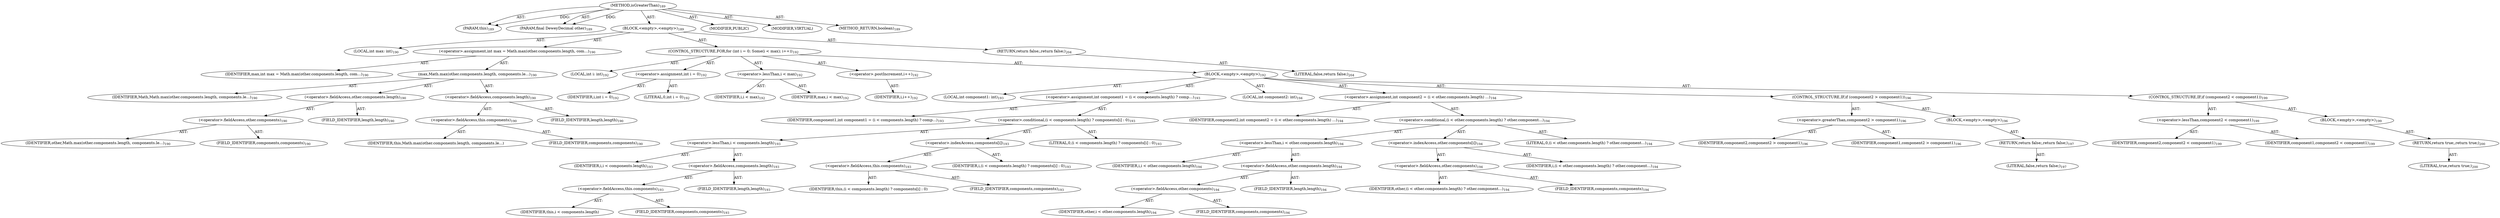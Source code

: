 digraph "isGreaterThan" {  
"111669149703" [label = <(METHOD,isGreaterThan)<SUB>189</SUB>> ]
"115964117005" [label = <(PARAM,this)<SUB>189</SUB>> ]
"115964117006" [label = <(PARAM,final DeweyDecimal other)<SUB>189</SUB>> ]
"25769803792" [label = <(BLOCK,&lt;empty&gt;,&lt;empty&gt;)<SUB>189</SUB>> ]
"94489280523" [label = <(LOCAL,int max: int)<SUB>190</SUB>> ]
"30064771150" [label = <(&lt;operator&gt;.assignment,int max = Math.max(other.components.length, com...)<SUB>190</SUB>> ]
"68719476800" [label = <(IDENTIFIER,max,int max = Math.max(other.components.length, com...)<SUB>190</SUB>> ]
"30064771151" [label = <(max,Math.max(other.components.length, components.le...)<SUB>190</SUB>> ]
"68719476801" [label = <(IDENTIFIER,Math,Math.max(other.components.length, components.le...)<SUB>190</SUB>> ]
"30064771152" [label = <(&lt;operator&gt;.fieldAccess,other.components.length)<SUB>190</SUB>> ]
"30064771153" [label = <(&lt;operator&gt;.fieldAccess,other.components)<SUB>190</SUB>> ]
"68719476802" [label = <(IDENTIFIER,other,Math.max(other.components.length, components.le...)<SUB>190</SUB>> ]
"55834574869" [label = <(FIELD_IDENTIFIER,components,components)<SUB>190</SUB>> ]
"55834574870" [label = <(FIELD_IDENTIFIER,length,length)<SUB>190</SUB>> ]
"30064771154" [label = <(&lt;operator&gt;.fieldAccess,components.length)<SUB>190</SUB>> ]
"30064771155" [label = <(&lt;operator&gt;.fieldAccess,this.components)<SUB>190</SUB>> ]
"68719476803" [label = <(IDENTIFIER,this,Math.max(other.components.length, components.le...)> ]
"55834574871" [label = <(FIELD_IDENTIFIER,components,components)<SUB>190</SUB>> ]
"55834574872" [label = <(FIELD_IDENTIFIER,length,length)<SUB>190</SUB>> ]
"47244640263" [label = <(CONTROL_STRUCTURE,FOR,for (int i = 0; Some(i &lt; max); i++))<SUB>192</SUB>> ]
"94489280524" [label = <(LOCAL,int i: int)<SUB>192</SUB>> ]
"30064771156" [label = <(&lt;operator&gt;.assignment,int i = 0)<SUB>192</SUB>> ]
"68719476804" [label = <(IDENTIFIER,i,int i = 0)<SUB>192</SUB>> ]
"90194313230" [label = <(LITERAL,0,int i = 0)<SUB>192</SUB>> ]
"30064771157" [label = <(&lt;operator&gt;.lessThan,i &lt; max)<SUB>192</SUB>> ]
"68719476805" [label = <(IDENTIFIER,i,i &lt; max)<SUB>192</SUB>> ]
"68719476806" [label = <(IDENTIFIER,max,i &lt; max)<SUB>192</SUB>> ]
"30064771158" [label = <(&lt;operator&gt;.postIncrement,i++)<SUB>192</SUB>> ]
"68719476807" [label = <(IDENTIFIER,i,i++)<SUB>192</SUB>> ]
"25769803793" [label = <(BLOCK,&lt;empty&gt;,&lt;empty&gt;)<SUB>192</SUB>> ]
"94489280525" [label = <(LOCAL,int component1: int)<SUB>193</SUB>> ]
"30064771159" [label = <(&lt;operator&gt;.assignment,int component1 = (i &lt; components.length) ? comp...)<SUB>193</SUB>> ]
"68719476808" [label = <(IDENTIFIER,component1,int component1 = (i &lt; components.length) ? comp...)<SUB>193</SUB>> ]
"30064771160" [label = <(&lt;operator&gt;.conditional,(i &lt; components.length) ? components[i] : 0)<SUB>193</SUB>> ]
"30064771161" [label = <(&lt;operator&gt;.lessThan,i &lt; components.length)<SUB>193</SUB>> ]
"68719476809" [label = <(IDENTIFIER,i,i &lt; components.length)<SUB>193</SUB>> ]
"30064771162" [label = <(&lt;operator&gt;.fieldAccess,components.length)<SUB>193</SUB>> ]
"30064771163" [label = <(&lt;operator&gt;.fieldAccess,this.components)<SUB>193</SUB>> ]
"68719476810" [label = <(IDENTIFIER,this,i &lt; components.length)> ]
"55834574873" [label = <(FIELD_IDENTIFIER,components,components)<SUB>193</SUB>> ]
"55834574874" [label = <(FIELD_IDENTIFIER,length,length)<SUB>193</SUB>> ]
"30064771164" [label = <(&lt;operator&gt;.indexAccess,components[i])<SUB>193</SUB>> ]
"30064771165" [label = <(&lt;operator&gt;.fieldAccess,this.components)<SUB>193</SUB>> ]
"68719476811" [label = <(IDENTIFIER,this,(i &lt; components.length) ? components[i] : 0)> ]
"55834574875" [label = <(FIELD_IDENTIFIER,components,components)<SUB>193</SUB>> ]
"68719476812" [label = <(IDENTIFIER,i,(i &lt; components.length) ? components[i] : 0)<SUB>193</SUB>> ]
"90194313231" [label = <(LITERAL,0,(i &lt; components.length) ? components[i] : 0)<SUB>193</SUB>> ]
"94489280526" [label = <(LOCAL,int component2: int)<SUB>194</SUB>> ]
"30064771166" [label = <(&lt;operator&gt;.assignment,int component2 = (i &lt; other.components.length) ...)<SUB>194</SUB>> ]
"68719476813" [label = <(IDENTIFIER,component2,int component2 = (i &lt; other.components.length) ...)<SUB>194</SUB>> ]
"30064771167" [label = <(&lt;operator&gt;.conditional,(i &lt; other.components.length) ? other.component...)<SUB>194</SUB>> ]
"30064771168" [label = <(&lt;operator&gt;.lessThan,i &lt; other.components.length)<SUB>194</SUB>> ]
"68719476814" [label = <(IDENTIFIER,i,i &lt; other.components.length)<SUB>194</SUB>> ]
"30064771169" [label = <(&lt;operator&gt;.fieldAccess,other.components.length)<SUB>194</SUB>> ]
"30064771170" [label = <(&lt;operator&gt;.fieldAccess,other.components)<SUB>194</SUB>> ]
"68719476815" [label = <(IDENTIFIER,other,i &lt; other.components.length)<SUB>194</SUB>> ]
"55834574876" [label = <(FIELD_IDENTIFIER,components,components)<SUB>194</SUB>> ]
"55834574877" [label = <(FIELD_IDENTIFIER,length,length)<SUB>194</SUB>> ]
"30064771171" [label = <(&lt;operator&gt;.indexAccess,other.components[i])<SUB>194</SUB>> ]
"30064771172" [label = <(&lt;operator&gt;.fieldAccess,other.components)<SUB>194</SUB>> ]
"68719476816" [label = <(IDENTIFIER,other,(i &lt; other.components.length) ? other.component...)<SUB>194</SUB>> ]
"55834574878" [label = <(FIELD_IDENTIFIER,components,components)<SUB>194</SUB>> ]
"68719476817" [label = <(IDENTIFIER,i,(i &lt; other.components.length) ? other.component...)<SUB>194</SUB>> ]
"90194313232" [label = <(LITERAL,0,(i &lt; other.components.length) ? other.component...)<SUB>194</SUB>> ]
"47244640264" [label = <(CONTROL_STRUCTURE,IF,if (component2 &gt; component1))<SUB>196</SUB>> ]
"30064771173" [label = <(&lt;operator&gt;.greaterThan,component2 &gt; component1)<SUB>196</SUB>> ]
"68719476818" [label = <(IDENTIFIER,component2,component2 &gt; component1)<SUB>196</SUB>> ]
"68719476819" [label = <(IDENTIFIER,component1,component2 &gt; component1)<SUB>196</SUB>> ]
"25769803794" [label = <(BLOCK,&lt;empty&gt;,&lt;empty&gt;)<SUB>196</SUB>> ]
"146028888070" [label = <(RETURN,return false;,return false;)<SUB>197</SUB>> ]
"90194313233" [label = <(LITERAL,false,return false;)<SUB>197</SUB>> ]
"47244640265" [label = <(CONTROL_STRUCTURE,IF,if (component2 &lt; component1))<SUB>199</SUB>> ]
"30064771174" [label = <(&lt;operator&gt;.lessThan,component2 &lt; component1)<SUB>199</SUB>> ]
"68719476820" [label = <(IDENTIFIER,component2,component2 &lt; component1)<SUB>199</SUB>> ]
"68719476821" [label = <(IDENTIFIER,component1,component2 &lt; component1)<SUB>199</SUB>> ]
"25769803795" [label = <(BLOCK,&lt;empty&gt;,&lt;empty&gt;)<SUB>199</SUB>> ]
"146028888071" [label = <(RETURN,return true;,return true;)<SUB>200</SUB>> ]
"90194313234" [label = <(LITERAL,true,return true;)<SUB>200</SUB>> ]
"146028888072" [label = <(RETURN,return false;,return false;)<SUB>204</SUB>> ]
"90194313235" [label = <(LITERAL,false,return false;)<SUB>204</SUB>> ]
"133143986191" [label = <(MODIFIER,PUBLIC)> ]
"133143986192" [label = <(MODIFIER,VIRTUAL)> ]
"128849018887" [label = <(METHOD_RETURN,boolean)<SUB>189</SUB>> ]
  "111669149703" -> "115964117005"  [ label = "AST: "] 
  "111669149703" -> "115964117006"  [ label = "AST: "] 
  "111669149703" -> "25769803792"  [ label = "AST: "] 
  "111669149703" -> "133143986191"  [ label = "AST: "] 
  "111669149703" -> "133143986192"  [ label = "AST: "] 
  "111669149703" -> "128849018887"  [ label = "AST: "] 
  "25769803792" -> "94489280523"  [ label = "AST: "] 
  "25769803792" -> "30064771150"  [ label = "AST: "] 
  "25769803792" -> "47244640263"  [ label = "AST: "] 
  "25769803792" -> "146028888072"  [ label = "AST: "] 
  "30064771150" -> "68719476800"  [ label = "AST: "] 
  "30064771150" -> "30064771151"  [ label = "AST: "] 
  "30064771151" -> "68719476801"  [ label = "AST: "] 
  "30064771151" -> "30064771152"  [ label = "AST: "] 
  "30064771151" -> "30064771154"  [ label = "AST: "] 
  "30064771152" -> "30064771153"  [ label = "AST: "] 
  "30064771152" -> "55834574870"  [ label = "AST: "] 
  "30064771153" -> "68719476802"  [ label = "AST: "] 
  "30064771153" -> "55834574869"  [ label = "AST: "] 
  "30064771154" -> "30064771155"  [ label = "AST: "] 
  "30064771154" -> "55834574872"  [ label = "AST: "] 
  "30064771155" -> "68719476803"  [ label = "AST: "] 
  "30064771155" -> "55834574871"  [ label = "AST: "] 
  "47244640263" -> "94489280524"  [ label = "AST: "] 
  "47244640263" -> "30064771156"  [ label = "AST: "] 
  "47244640263" -> "30064771157"  [ label = "AST: "] 
  "47244640263" -> "30064771158"  [ label = "AST: "] 
  "47244640263" -> "25769803793"  [ label = "AST: "] 
  "30064771156" -> "68719476804"  [ label = "AST: "] 
  "30064771156" -> "90194313230"  [ label = "AST: "] 
  "30064771157" -> "68719476805"  [ label = "AST: "] 
  "30064771157" -> "68719476806"  [ label = "AST: "] 
  "30064771158" -> "68719476807"  [ label = "AST: "] 
  "25769803793" -> "94489280525"  [ label = "AST: "] 
  "25769803793" -> "30064771159"  [ label = "AST: "] 
  "25769803793" -> "94489280526"  [ label = "AST: "] 
  "25769803793" -> "30064771166"  [ label = "AST: "] 
  "25769803793" -> "47244640264"  [ label = "AST: "] 
  "25769803793" -> "47244640265"  [ label = "AST: "] 
  "30064771159" -> "68719476808"  [ label = "AST: "] 
  "30064771159" -> "30064771160"  [ label = "AST: "] 
  "30064771160" -> "30064771161"  [ label = "AST: "] 
  "30064771160" -> "30064771164"  [ label = "AST: "] 
  "30064771160" -> "90194313231"  [ label = "AST: "] 
  "30064771161" -> "68719476809"  [ label = "AST: "] 
  "30064771161" -> "30064771162"  [ label = "AST: "] 
  "30064771162" -> "30064771163"  [ label = "AST: "] 
  "30064771162" -> "55834574874"  [ label = "AST: "] 
  "30064771163" -> "68719476810"  [ label = "AST: "] 
  "30064771163" -> "55834574873"  [ label = "AST: "] 
  "30064771164" -> "30064771165"  [ label = "AST: "] 
  "30064771164" -> "68719476812"  [ label = "AST: "] 
  "30064771165" -> "68719476811"  [ label = "AST: "] 
  "30064771165" -> "55834574875"  [ label = "AST: "] 
  "30064771166" -> "68719476813"  [ label = "AST: "] 
  "30064771166" -> "30064771167"  [ label = "AST: "] 
  "30064771167" -> "30064771168"  [ label = "AST: "] 
  "30064771167" -> "30064771171"  [ label = "AST: "] 
  "30064771167" -> "90194313232"  [ label = "AST: "] 
  "30064771168" -> "68719476814"  [ label = "AST: "] 
  "30064771168" -> "30064771169"  [ label = "AST: "] 
  "30064771169" -> "30064771170"  [ label = "AST: "] 
  "30064771169" -> "55834574877"  [ label = "AST: "] 
  "30064771170" -> "68719476815"  [ label = "AST: "] 
  "30064771170" -> "55834574876"  [ label = "AST: "] 
  "30064771171" -> "30064771172"  [ label = "AST: "] 
  "30064771171" -> "68719476817"  [ label = "AST: "] 
  "30064771172" -> "68719476816"  [ label = "AST: "] 
  "30064771172" -> "55834574878"  [ label = "AST: "] 
  "47244640264" -> "30064771173"  [ label = "AST: "] 
  "47244640264" -> "25769803794"  [ label = "AST: "] 
  "30064771173" -> "68719476818"  [ label = "AST: "] 
  "30064771173" -> "68719476819"  [ label = "AST: "] 
  "25769803794" -> "146028888070"  [ label = "AST: "] 
  "146028888070" -> "90194313233"  [ label = "AST: "] 
  "47244640265" -> "30064771174"  [ label = "AST: "] 
  "47244640265" -> "25769803795"  [ label = "AST: "] 
  "30064771174" -> "68719476820"  [ label = "AST: "] 
  "30064771174" -> "68719476821"  [ label = "AST: "] 
  "25769803795" -> "146028888071"  [ label = "AST: "] 
  "146028888071" -> "90194313234"  [ label = "AST: "] 
  "146028888072" -> "90194313235"  [ label = "AST: "] 
  "111669149703" -> "115964117005"  [ label = "DDG: "] 
  "111669149703" -> "115964117006"  [ label = "DDG: "] 
}
